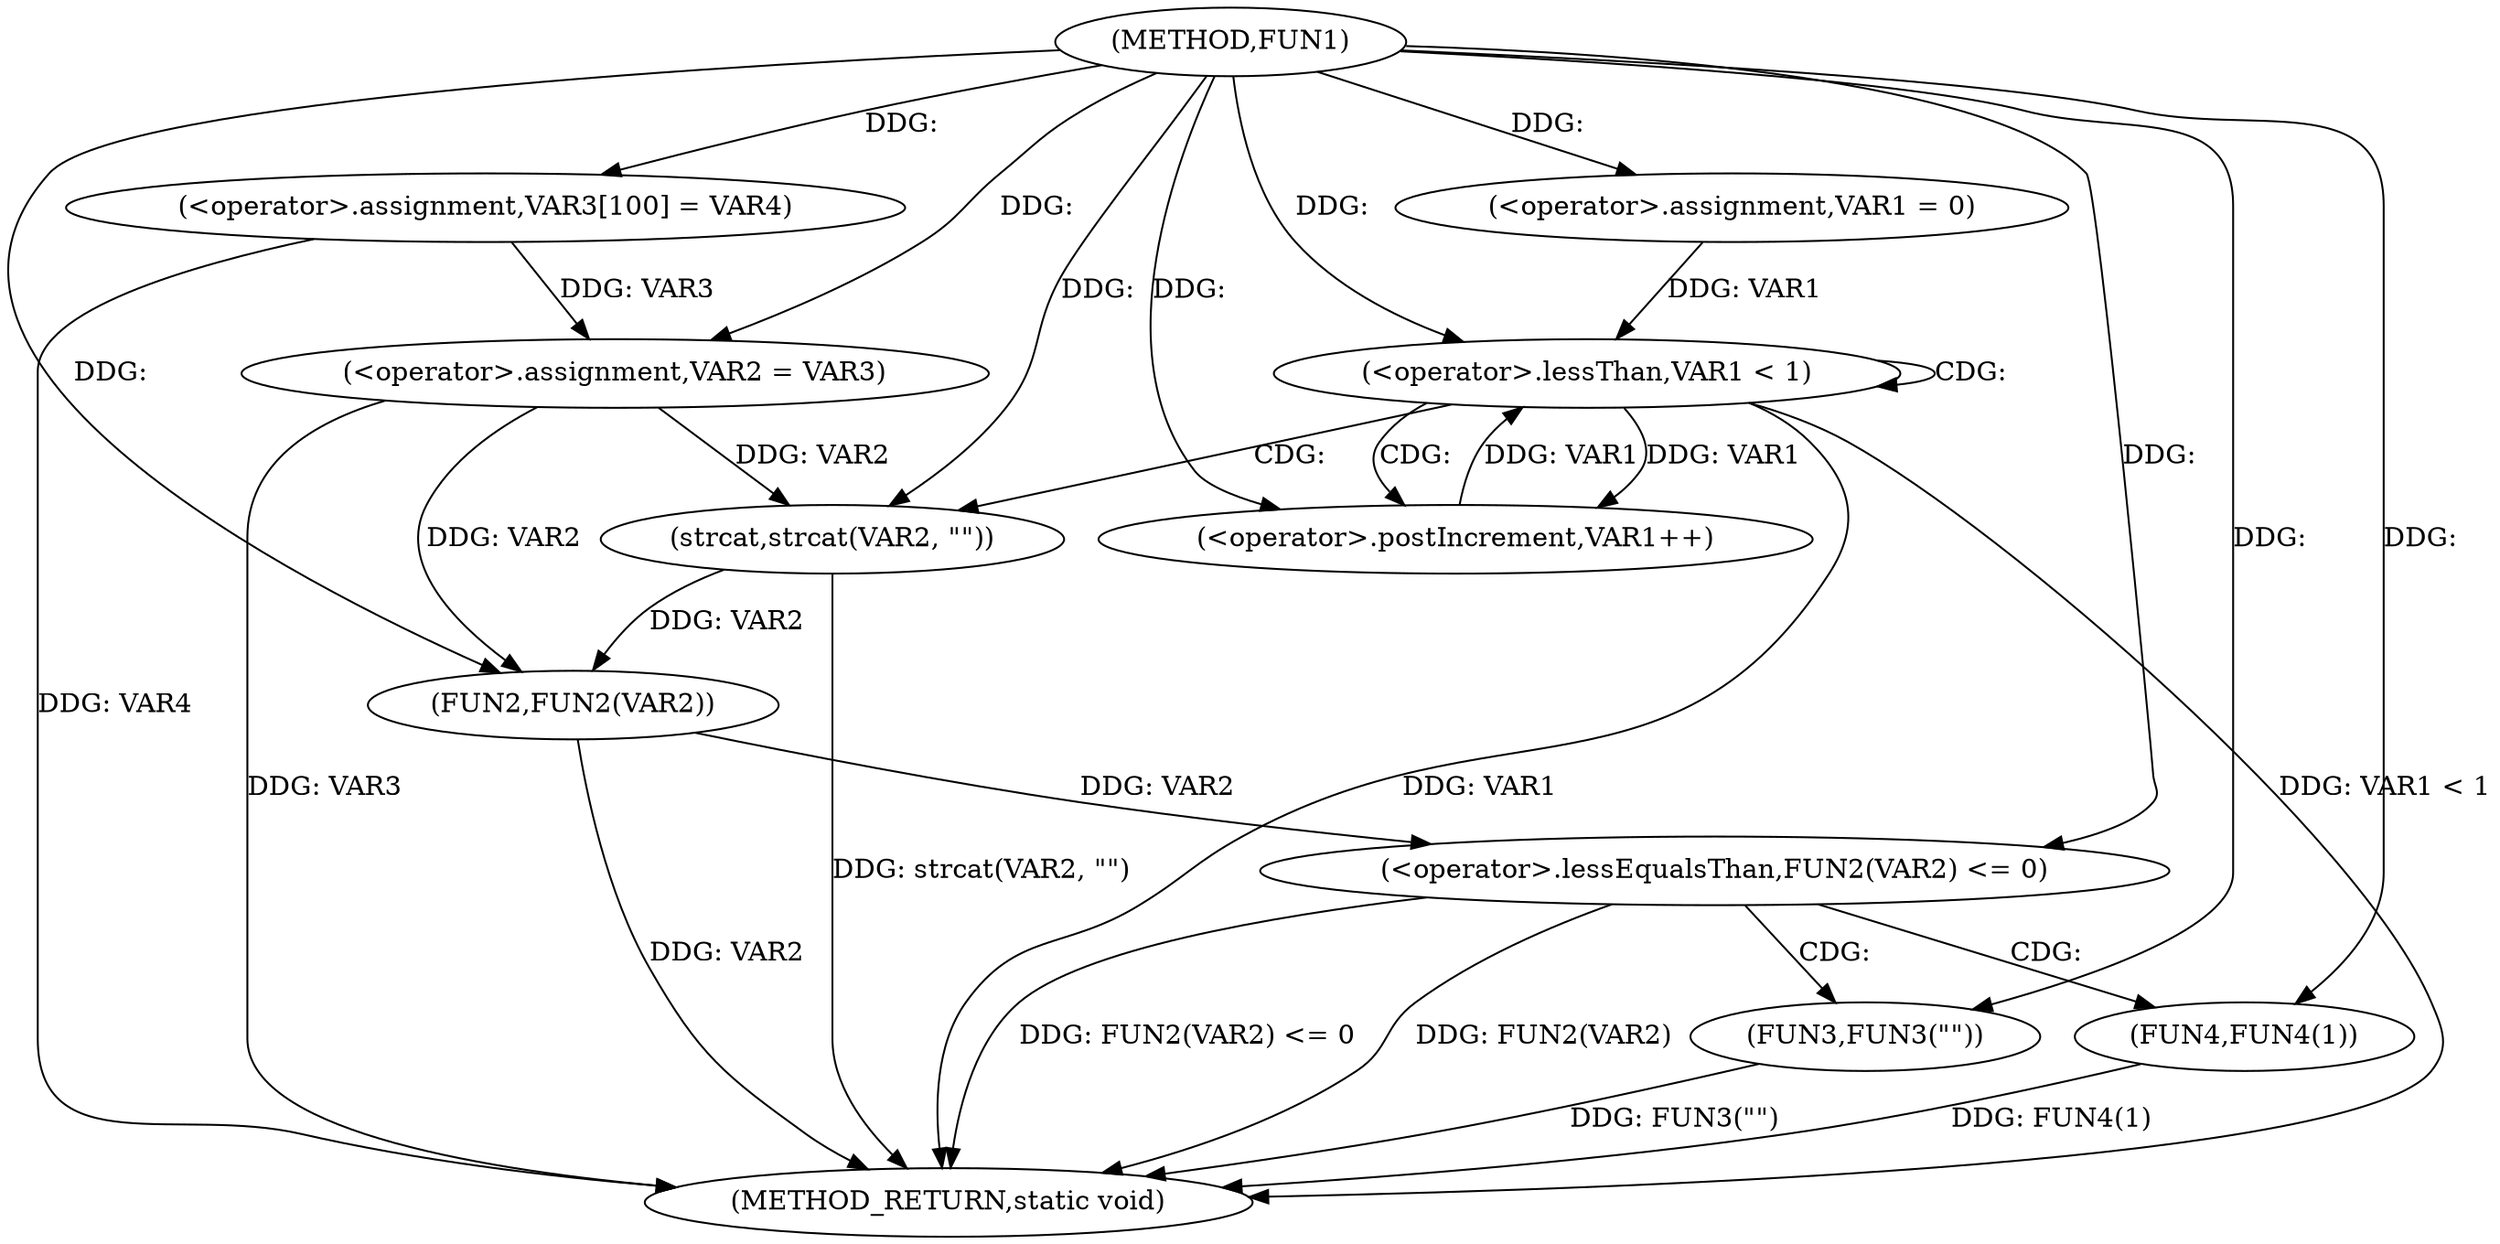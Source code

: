 digraph FUN1 {  
"1000100" [label = "(METHOD,FUN1)" ]
"1000134" [label = "(METHOD_RETURN,static void)" ]
"1000105" [label = "(<operator>.assignment,VAR3[100] = VAR4)" ]
"1000108" [label = "(<operator>.assignment,VAR2 = VAR3)" ]
"1000112" [label = "(<operator>.assignment,VAR1 = 0)" ]
"1000115" [label = "(<operator>.lessThan,VAR1 < 1)" ]
"1000118" [label = "(<operator>.postIncrement,VAR1++)" ]
"1000121" [label = "(strcat,strcat(VAR2, \"\"))" ]
"1000125" [label = "(<operator>.lessEqualsThan,FUN2(VAR2) <= 0)" ]
"1000126" [label = "(FUN2,FUN2(VAR2))" ]
"1000130" [label = "(FUN3,FUN3(\"\"))" ]
"1000132" [label = "(FUN4,FUN4(1))" ]
  "1000125" -> "1000134"  [ label = "DDG: FUN2(VAR2) <= 0"] 
  "1000105" -> "1000134"  [ label = "DDG: VAR4"] 
  "1000132" -> "1000134"  [ label = "DDG: FUN4(1)"] 
  "1000126" -> "1000134"  [ label = "DDG: VAR2"] 
  "1000108" -> "1000134"  [ label = "DDG: VAR3"] 
  "1000115" -> "1000134"  [ label = "DDG: VAR1"] 
  "1000130" -> "1000134"  [ label = "DDG: FUN3(\"\")"] 
  "1000125" -> "1000134"  [ label = "DDG: FUN2(VAR2)"] 
  "1000115" -> "1000134"  [ label = "DDG: VAR1 < 1"] 
  "1000121" -> "1000134"  [ label = "DDG: strcat(VAR2, \"\")"] 
  "1000100" -> "1000105"  [ label = "DDG: "] 
  "1000105" -> "1000108"  [ label = "DDG: VAR3"] 
  "1000100" -> "1000108"  [ label = "DDG: "] 
  "1000100" -> "1000112"  [ label = "DDG: "] 
  "1000112" -> "1000115"  [ label = "DDG: VAR1"] 
  "1000118" -> "1000115"  [ label = "DDG: VAR1"] 
  "1000100" -> "1000115"  [ label = "DDG: "] 
  "1000115" -> "1000118"  [ label = "DDG: VAR1"] 
  "1000100" -> "1000118"  [ label = "DDG: "] 
  "1000108" -> "1000121"  [ label = "DDG: VAR2"] 
  "1000100" -> "1000121"  [ label = "DDG: "] 
  "1000126" -> "1000125"  [ label = "DDG: VAR2"] 
  "1000121" -> "1000126"  [ label = "DDG: VAR2"] 
  "1000108" -> "1000126"  [ label = "DDG: VAR2"] 
  "1000100" -> "1000126"  [ label = "DDG: "] 
  "1000100" -> "1000125"  [ label = "DDG: "] 
  "1000100" -> "1000130"  [ label = "DDG: "] 
  "1000100" -> "1000132"  [ label = "DDG: "] 
  "1000115" -> "1000121"  [ label = "CDG: "] 
  "1000115" -> "1000115"  [ label = "CDG: "] 
  "1000115" -> "1000118"  [ label = "CDG: "] 
  "1000125" -> "1000132"  [ label = "CDG: "] 
  "1000125" -> "1000130"  [ label = "CDG: "] 
}
